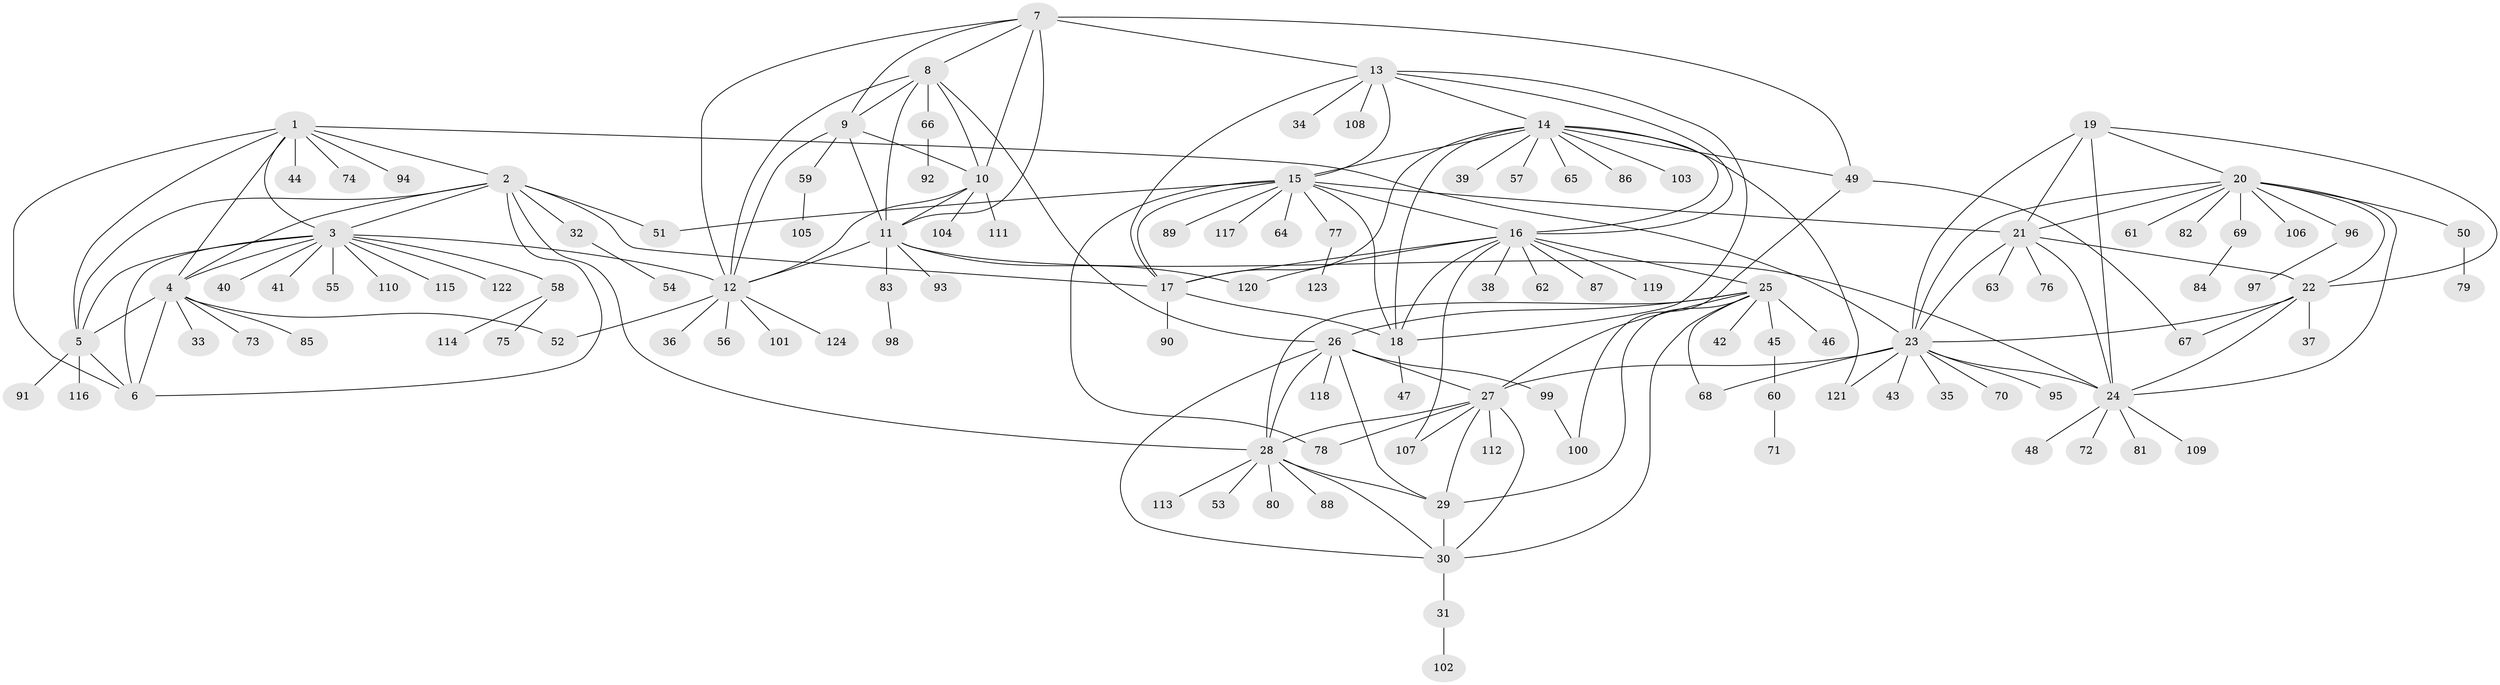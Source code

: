 // coarse degree distribution, {3: 0.061224489795918366, 5: 0.04081632653061224, 4: 0.02040816326530612, 6: 0.02040816326530612, 1: 0.7755102040816326, 22: 0.02040816326530612, 10: 0.04081632653061224, 7: 0.02040816326530612}
// Generated by graph-tools (version 1.1) at 2025/57/03/04/25 21:57:53]
// undirected, 124 vertices, 189 edges
graph export_dot {
graph [start="1"]
  node [color=gray90,style=filled];
  1;
  2;
  3;
  4;
  5;
  6;
  7;
  8;
  9;
  10;
  11;
  12;
  13;
  14;
  15;
  16;
  17;
  18;
  19;
  20;
  21;
  22;
  23;
  24;
  25;
  26;
  27;
  28;
  29;
  30;
  31;
  32;
  33;
  34;
  35;
  36;
  37;
  38;
  39;
  40;
  41;
  42;
  43;
  44;
  45;
  46;
  47;
  48;
  49;
  50;
  51;
  52;
  53;
  54;
  55;
  56;
  57;
  58;
  59;
  60;
  61;
  62;
  63;
  64;
  65;
  66;
  67;
  68;
  69;
  70;
  71;
  72;
  73;
  74;
  75;
  76;
  77;
  78;
  79;
  80;
  81;
  82;
  83;
  84;
  85;
  86;
  87;
  88;
  89;
  90;
  91;
  92;
  93;
  94;
  95;
  96;
  97;
  98;
  99;
  100;
  101;
  102;
  103;
  104;
  105;
  106;
  107;
  108;
  109;
  110;
  111;
  112;
  113;
  114;
  115;
  116;
  117;
  118;
  119;
  120;
  121;
  122;
  123;
  124;
  1 -- 2;
  1 -- 3;
  1 -- 4;
  1 -- 5;
  1 -- 6;
  1 -- 23;
  1 -- 44;
  1 -- 74;
  1 -- 94;
  2 -- 3;
  2 -- 4;
  2 -- 5;
  2 -- 6;
  2 -- 17;
  2 -- 28;
  2 -- 32;
  2 -- 51;
  3 -- 4;
  3 -- 5;
  3 -- 6;
  3 -- 12;
  3 -- 40;
  3 -- 41;
  3 -- 55;
  3 -- 58;
  3 -- 110;
  3 -- 115;
  3 -- 122;
  4 -- 5;
  4 -- 6;
  4 -- 33;
  4 -- 52;
  4 -- 73;
  4 -- 85;
  5 -- 6;
  5 -- 91;
  5 -- 116;
  7 -- 8;
  7 -- 9;
  7 -- 10;
  7 -- 11;
  7 -- 12;
  7 -- 13;
  7 -- 49;
  8 -- 9;
  8 -- 10;
  8 -- 11;
  8 -- 12;
  8 -- 26;
  8 -- 66;
  9 -- 10;
  9 -- 11;
  9 -- 12;
  9 -- 59;
  10 -- 11;
  10 -- 12;
  10 -- 104;
  10 -- 111;
  11 -- 12;
  11 -- 24;
  11 -- 83;
  11 -- 93;
  11 -- 120;
  12 -- 36;
  12 -- 52;
  12 -- 56;
  12 -- 101;
  12 -- 124;
  13 -- 14;
  13 -- 15;
  13 -- 16;
  13 -- 17;
  13 -- 18;
  13 -- 34;
  13 -- 108;
  14 -- 15;
  14 -- 16;
  14 -- 17;
  14 -- 18;
  14 -- 39;
  14 -- 49;
  14 -- 57;
  14 -- 65;
  14 -- 86;
  14 -- 103;
  14 -- 121;
  15 -- 16;
  15 -- 17;
  15 -- 18;
  15 -- 21;
  15 -- 51;
  15 -- 64;
  15 -- 77;
  15 -- 78;
  15 -- 89;
  15 -- 117;
  16 -- 17;
  16 -- 18;
  16 -- 25;
  16 -- 38;
  16 -- 62;
  16 -- 87;
  16 -- 107;
  16 -- 119;
  16 -- 120;
  17 -- 18;
  17 -- 90;
  18 -- 47;
  19 -- 20;
  19 -- 21;
  19 -- 22;
  19 -- 23;
  19 -- 24;
  20 -- 21;
  20 -- 22;
  20 -- 23;
  20 -- 24;
  20 -- 50;
  20 -- 61;
  20 -- 69;
  20 -- 82;
  20 -- 96;
  20 -- 106;
  21 -- 22;
  21 -- 23;
  21 -- 24;
  21 -- 63;
  21 -- 76;
  22 -- 23;
  22 -- 24;
  22 -- 37;
  22 -- 67;
  23 -- 24;
  23 -- 27;
  23 -- 35;
  23 -- 43;
  23 -- 68;
  23 -- 70;
  23 -- 95;
  23 -- 121;
  24 -- 48;
  24 -- 72;
  24 -- 81;
  24 -- 109;
  25 -- 26;
  25 -- 27;
  25 -- 28;
  25 -- 29;
  25 -- 30;
  25 -- 42;
  25 -- 45;
  25 -- 46;
  25 -- 68;
  26 -- 27;
  26 -- 28;
  26 -- 29;
  26 -- 30;
  26 -- 99;
  26 -- 118;
  27 -- 28;
  27 -- 29;
  27 -- 30;
  27 -- 78;
  27 -- 107;
  27 -- 112;
  28 -- 29;
  28 -- 30;
  28 -- 53;
  28 -- 80;
  28 -- 88;
  28 -- 113;
  29 -- 30;
  30 -- 31;
  31 -- 102;
  32 -- 54;
  45 -- 60;
  49 -- 67;
  49 -- 100;
  50 -- 79;
  58 -- 75;
  58 -- 114;
  59 -- 105;
  60 -- 71;
  66 -- 92;
  69 -- 84;
  77 -- 123;
  83 -- 98;
  96 -- 97;
  99 -- 100;
}
